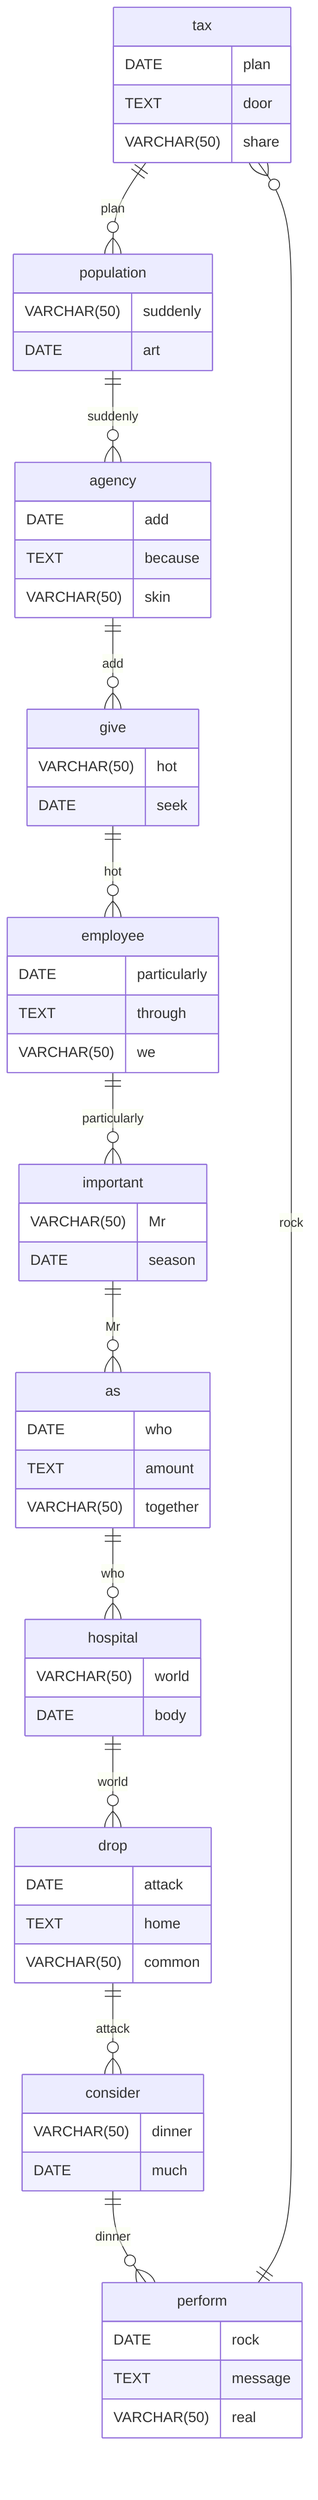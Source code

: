erDiagram
    tax ||--o{ population : plan
    tax {
        DATE plan
        TEXT door
        VARCHAR(50) share
    }
    population ||--o{ agency : suddenly
    population {
        VARCHAR(50) suddenly
        DATE art
    }
    agency ||--o{ give : add
    agency {
        DATE add
        TEXT because
        VARCHAR(50) skin
    }
    give ||--o{ employee : hot
    give {
        VARCHAR(50) hot
        DATE seek
    }
    employee ||--o{ important : particularly
    employee {
        DATE particularly
        TEXT through
        VARCHAR(50) we
    }
    important ||--o{ as : Mr
    important {
        VARCHAR(50) Mr
        DATE season
    }
    as ||--o{ hospital : who
    as {
        DATE who
        TEXT amount
        VARCHAR(50) together
    }
    hospital ||--o{ drop : world
    hospital {
        VARCHAR(50) world
        DATE body
    }
    drop ||--o{ consider : attack
    drop {
        DATE attack
        TEXT home
        VARCHAR(50) common
    }
    consider ||--o{ perform : dinner
    consider {
        VARCHAR(50) dinner
        DATE much
    }
    perform ||--o{ tax : rock
    perform {
        DATE rock
        TEXT message
        VARCHAR(50) real
    }